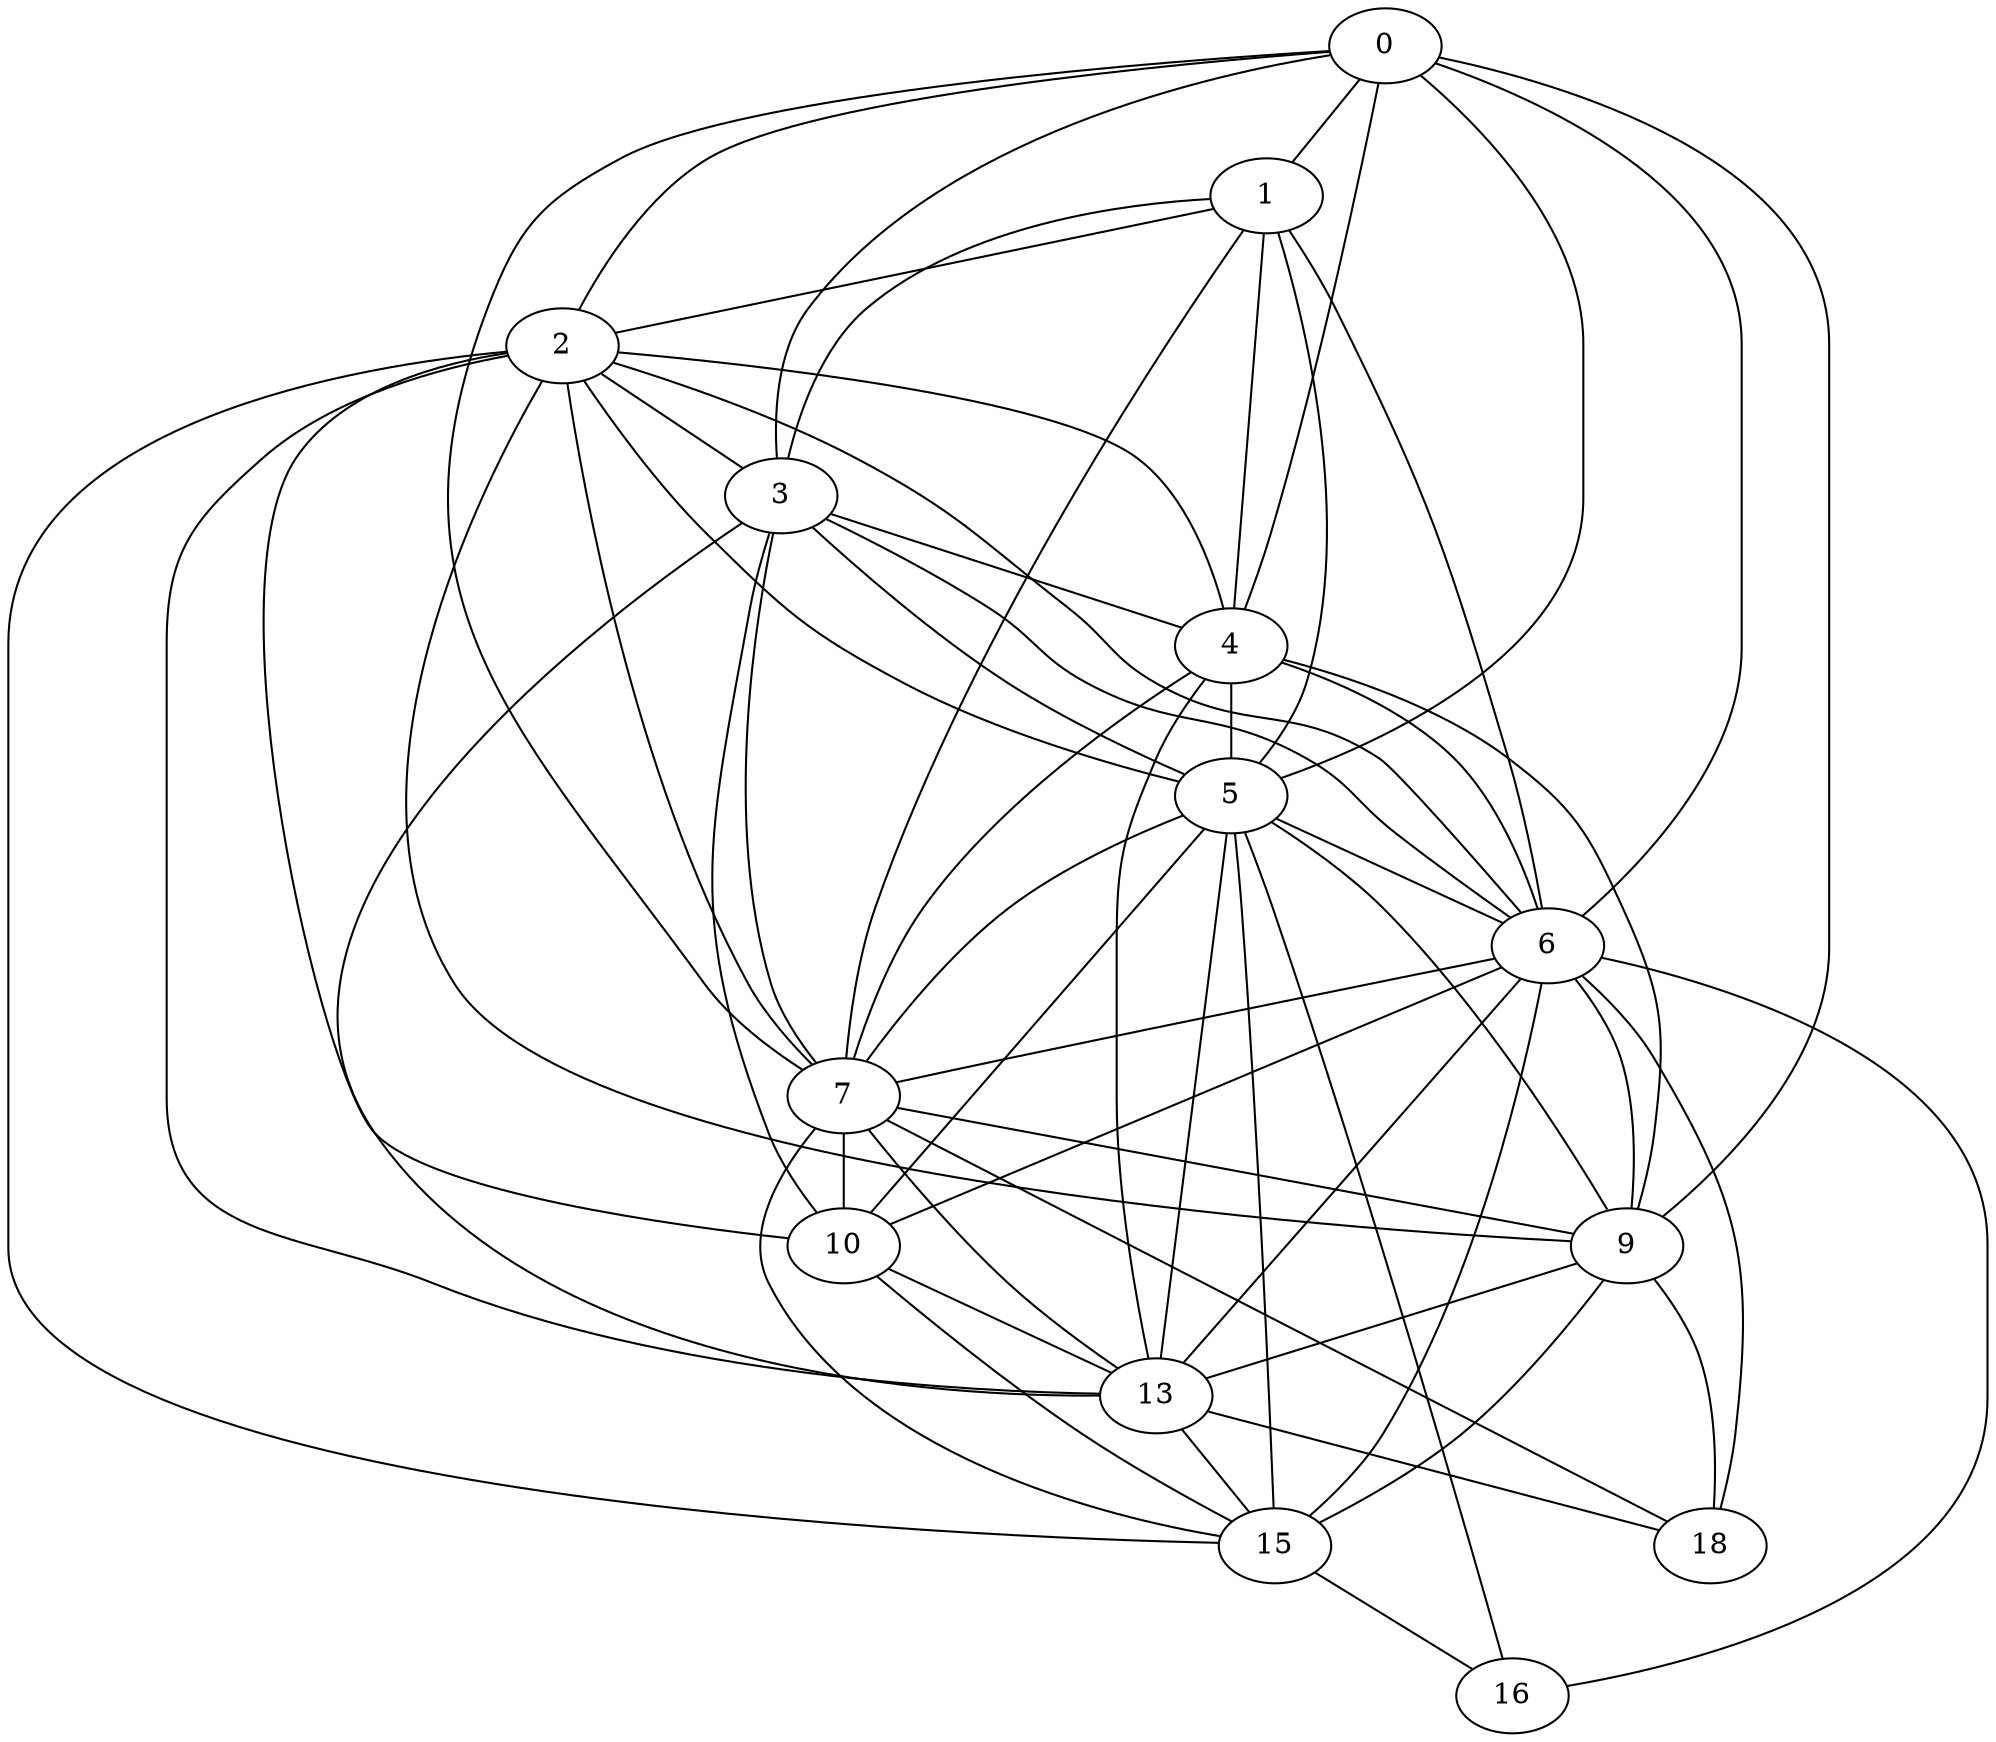 graph G {
   0 -- 3
   0 -- 2
   0 -- 9
   0 -- 1
   0 -- 4
   0 -- 5
   0 -- 7
   0 -- 6
   1 -- 3
   1 -- 2
   1 -- 4
   1 -- 5
   1 -- 7
   1 -- 6
   2 -- 3
   2 -- 4
   2 -- 13
   2 -- 5
   2 -- 7
   2 -- 10
   2 -- 6
   2 -- 15
   2 -- 9
   3 -- 10
   3 -- 4
   3 -- 13
   3 -- 5
   3 -- 7
   3 -- 6
   4 -- 9
   4 -- 13
   4 -- 5
   4 -- 7
   4 -- 6
   5 -- 10
   5 -- 9
   5 -- 7
   5 -- 6
   5 -- 13
   5 -- 15
   5 -- 16
   6 -- 13
   6 -- 9
   6 -- 7
   6 -- 10
   6 -- 15
   6 -- 16
   6 -- 18
   7 -- 9
   7 -- 10
   7 -- 13
   7 -- 15
   7 -- 18
   9 -- 13
   9 -- 15
   9 -- 18
   10 -- 13
   10 -- 15
   13 -- 15
   13 -- 18
   15 -- 16
}
